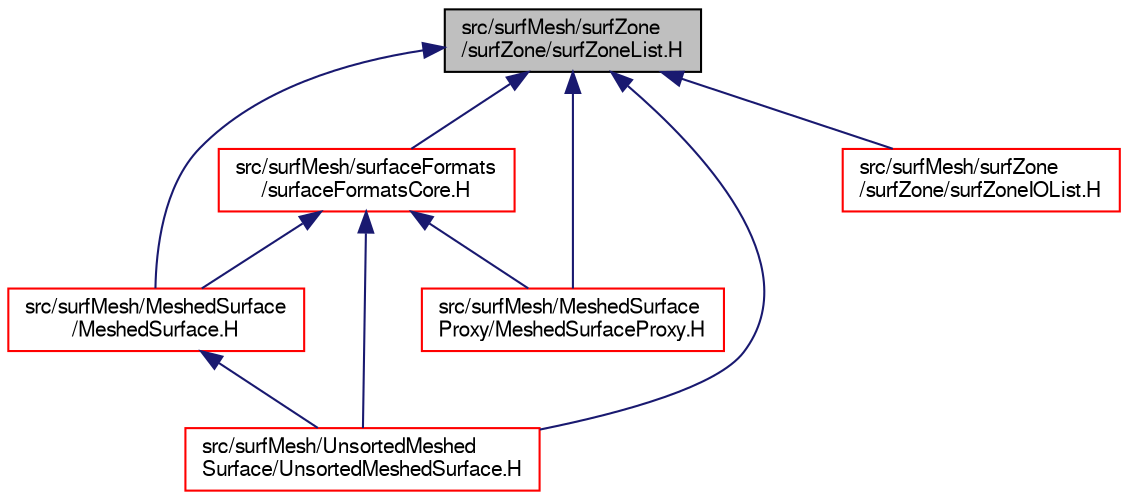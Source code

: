 digraph "src/surfMesh/surfZone/surfZone/surfZoneList.H"
{
  bgcolor="transparent";
  edge [fontname="FreeSans",fontsize="10",labelfontname="FreeSans",labelfontsize="10"];
  node [fontname="FreeSans",fontsize="10",shape=record];
  Node75 [label="src/surfMesh/surfZone\l/surfZone/surfZoneList.H",height=0.2,width=0.4,color="black", fillcolor="grey75", style="filled", fontcolor="black"];
  Node75 -> Node76 [dir="back",color="midnightblue",fontsize="10",style="solid",fontname="FreeSans"];
  Node76 [label="src/surfMesh/MeshedSurface\l/MeshedSurface.H",height=0.2,width=0.4,color="red",URL="$a15041.html"];
  Node76 -> Node164 [dir="back",color="midnightblue",fontsize="10",style="solid",fontname="FreeSans"];
  Node164 [label="src/surfMesh/UnsortedMeshed\lSurface/UnsortedMeshedSurface.H",height=0.2,width=0.4,color="red",URL="$a15347.html"];
  Node75 -> Node169 [dir="back",color="midnightblue",fontsize="10",style="solid",fontname="FreeSans"];
  Node169 [label="src/surfMesh/MeshedSurface\lProxy/MeshedSurfaceProxy.H",height=0.2,width=0.4,color="red",URL="$a15074.html"];
  Node75 -> Node175 [dir="back",color="midnightblue",fontsize="10",style="solid",fontname="FreeSans"];
  Node175 [label="src/surfMesh/surfaceFormats\l/surfaceFormatsCore.H",height=0.2,width=0.4,color="red",URL="$a15215.html"];
  Node175 -> Node76 [dir="back",color="midnightblue",fontsize="10",style="solid",fontname="FreeSans"];
  Node175 -> Node169 [dir="back",color="midnightblue",fontsize="10",style="solid",fontname="FreeSans"];
  Node175 -> Node164 [dir="back",color="midnightblue",fontsize="10",style="solid",fontname="FreeSans"];
  Node75 -> Node178 [dir="back",color="midnightblue",fontsize="10",style="solid",fontname="FreeSans"];
  Node178 [label="src/surfMesh/surfZone\l/surfZone/surfZoneIOList.H",height=0.2,width=0.4,color="red",URL="$a15329.html"];
  Node75 -> Node164 [dir="back",color="midnightblue",fontsize="10",style="solid",fontname="FreeSans"];
}
